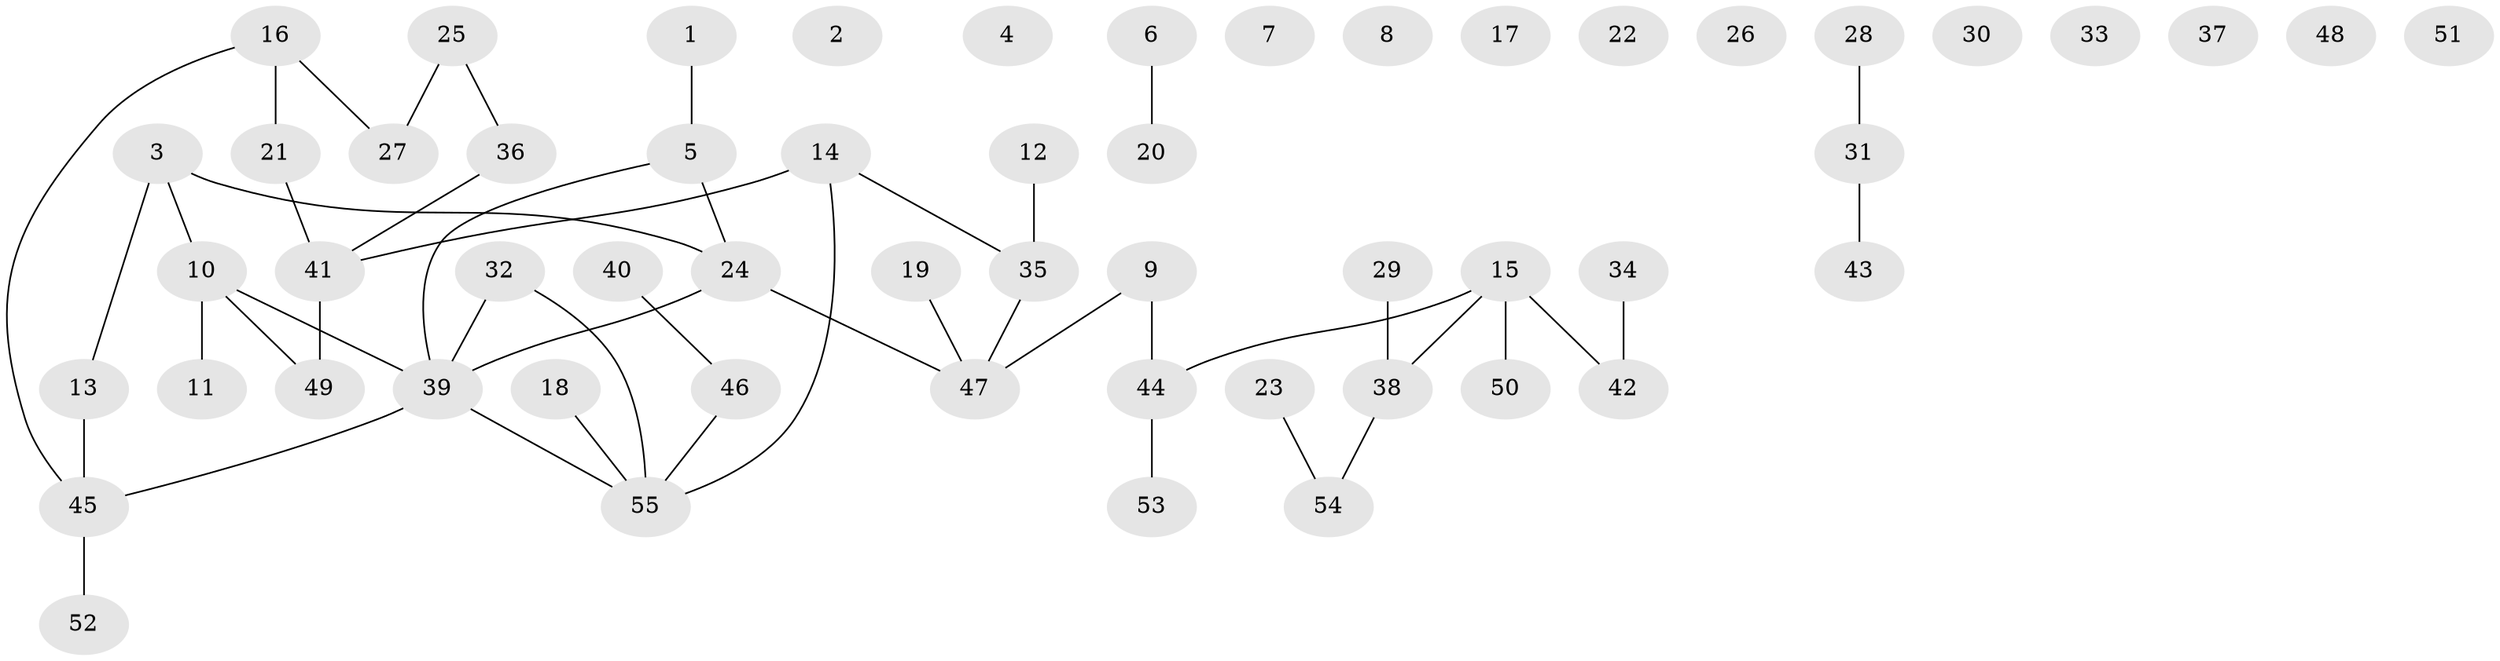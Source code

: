 // Generated by graph-tools (version 1.1) at 2025/40/03/09/25 04:40:54]
// undirected, 55 vertices, 48 edges
graph export_dot {
graph [start="1"]
  node [color=gray90,style=filled];
  1;
  2;
  3;
  4;
  5;
  6;
  7;
  8;
  9;
  10;
  11;
  12;
  13;
  14;
  15;
  16;
  17;
  18;
  19;
  20;
  21;
  22;
  23;
  24;
  25;
  26;
  27;
  28;
  29;
  30;
  31;
  32;
  33;
  34;
  35;
  36;
  37;
  38;
  39;
  40;
  41;
  42;
  43;
  44;
  45;
  46;
  47;
  48;
  49;
  50;
  51;
  52;
  53;
  54;
  55;
  1 -- 5;
  3 -- 10;
  3 -- 13;
  3 -- 24;
  5 -- 24;
  5 -- 39;
  6 -- 20;
  9 -- 44;
  9 -- 47;
  10 -- 11;
  10 -- 39;
  10 -- 49;
  12 -- 35;
  13 -- 45;
  14 -- 35;
  14 -- 41;
  14 -- 55;
  15 -- 38;
  15 -- 42;
  15 -- 44;
  15 -- 50;
  16 -- 21;
  16 -- 27;
  16 -- 45;
  18 -- 55;
  19 -- 47;
  21 -- 41;
  23 -- 54;
  24 -- 39;
  24 -- 47;
  25 -- 27;
  25 -- 36;
  28 -- 31;
  29 -- 38;
  31 -- 43;
  32 -- 39;
  32 -- 55;
  34 -- 42;
  35 -- 47;
  36 -- 41;
  38 -- 54;
  39 -- 45;
  39 -- 55;
  40 -- 46;
  41 -- 49;
  44 -- 53;
  45 -- 52;
  46 -- 55;
}

